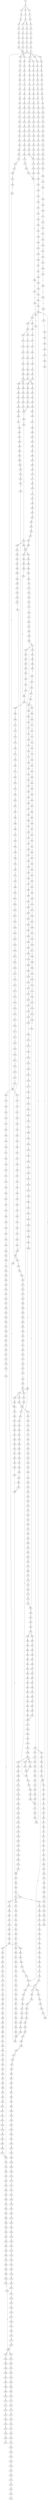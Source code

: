 strict digraph  {
	S0 -> S1 [ label = T ];
	S1 -> S2 [ label = C ];
	S1 -> S3 [ label = G ];
	S1 -> S4 [ label = T ];
	S2 -> S5 [ label = A ];
	S3 -> S6 [ label = A ];
	S4 -> S7 [ label = A ];
	S5 -> S8 [ label = G ];
	S6 -> S9 [ label = G ];
	S7 -> S10 [ label = G ];
	S8 -> S11 [ label = A ];
	S8 -> S12 [ label = C ];
	S9 -> S13 [ label = C ];
	S10 -> S14 [ label = C ];
	S11 -> S15 [ label = G ];
	S12 -> S16 [ label = C ];
	S13 -> S17 [ label = C ];
	S14 -> S18 [ label = C ];
	S15 -> S19 [ label = G ];
	S16 -> S20 [ label = G ];
	S17 -> S21 [ label = G ];
	S18 -> S22 [ label = G ];
	S19 -> S23 [ label = T ];
	S20 -> S24 [ label = C ];
	S21 -> S25 [ label = C ];
	S22 -> S26 [ label = T ];
	S23 -> S27 [ label = C ];
	S24 -> S28 [ label = C ];
	S25 -> S29 [ label = C ];
	S26 -> S30 [ label = C ];
	S27 -> S31 [ label = C ];
	S28 -> S32 [ label = C ];
	S29 -> S33 [ label = C ];
	S30 -> S34 [ label = C ];
	S31 -> S35 [ label = C ];
	S32 -> S36 [ label = C ];
	S33 -> S36 [ label = C ];
	S34 -> S37 [ label = C ];
	S35 -> S38 [ label = T ];
	S35 -> S39 [ label = A ];
	S35 -> S40 [ label = G ];
	S36 -> S41 [ label = T ];
	S37 -> S42 [ label = A ];
	S38 -> S43 [ label = T ];
	S39 -> S44 [ label = G ];
	S40 -> S45 [ label = G ];
	S41 -> S46 [ label = T ];
	S41 -> S47 [ label = C ];
	S42 -> S48 [ label = C ];
	S43 -> S49 [ label = C ];
	S44 -> S50 [ label = A ];
	S45 -> S51 [ label = A ];
	S46 -> S52 [ label = C ];
	S47 -> S53 [ label = C ];
	S48 -> S54 [ label = C ];
	S49 -> S55 [ label = T ];
	S50 -> S56 [ label = G ];
	S51 -> S57 [ label = G ];
	S52 -> S58 [ label = A ];
	S53 -> S59 [ label = A ];
	S54 -> S60 [ label = A ];
	S55 -> S61 [ label = C ];
	S56 -> S62 [ label = C ];
	S57 -> S63 [ label = G ];
	S58 -> S64 [ label = C ];
	S59 -> S65 [ label = C ];
	S60 -> S66 [ label = C ];
	S61 -> S67 [ label = G ];
	S62 -> S68 [ label = C ];
	S63 -> S69 [ label = C ];
	S64 -> S70 [ label = G ];
	S65 -> S71 [ label = C ];
	S66 -> S72 [ label = C ];
	S67 -> S73 [ label = T ];
	S68 -> S74 [ label = A ];
	S69 -> S75 [ label = G ];
	S70 -> S76 [ label = C ];
	S71 -> S77 [ label = C ];
	S72 -> S78 [ label = G ];
	S73 -> S79 [ label = A ];
	S74 -> S80 [ label = C ];
	S75 -> S81 [ label = T ];
	S76 -> S82 [ label = T ];
	S77 -> S83 [ label = G ];
	S78 -> S84 [ label = A ];
	S79 -> S85 [ label = C ];
	S80 -> S86 [ label = G ];
	S81 -> S87 [ label = G ];
	S82 -> S88 [ label = C ];
	S83 -> S89 [ label = C ];
	S84 -> S90 [ label = T ];
	S85 -> S91 [ label = G ];
	S86 -> S92 [ label = G ];
	S87 -> S93 [ label = G ];
	S88 -> S94 [ label = C ];
	S89 -> S95 [ label = C ];
	S90 -> S96 [ label = C ];
	S91 -> S97 [ label = G ];
	S92 -> S98 [ label = T ];
	S93 -> S99 [ label = T ];
	S94 -> S100 [ label = G ];
	S95 -> S101 [ label = G ];
	S96 -> S102 [ label = G ];
	S97 -> S103 [ label = C ];
	S98 -> S104 [ label = T ];
	S99 -> S105 [ label = A ];
	S100 -> S106 [ label = G ];
	S101 -> S107 [ label = G ];
	S102 -> S108 [ label = G ];
	S103 -> S109 [ label = T ];
	S104 -> S110 [ label = A ];
	S105 -> S111 [ label = T ];
	S106 -> S112 [ label = T ];
	S107 -> S113 [ label = T ];
	S108 -> S114 [ label = T ];
	S109 -> S115 [ label = A ];
	S110 -> S116 [ label = C ];
	S111 -> S117 [ label = G ];
	S112 -> S118 [ label = T ];
	S113 -> S119 [ label = C ];
	S114 -> S120 [ label = T ];
	S115 -> S121 [ label = C ];
	S116 -> S122 [ label = T ];
	S117 -> S123 [ label = A ];
	S118 -> S124 [ label = G ];
	S119 -> S125 [ label = C ];
	S120 -> S126 [ label = C ];
	S121 -> S127 [ label = T ];
	S122 -> S128 [ label = G ];
	S123 -> S129 [ label = G ];
	S124 -> S130 [ label = C ];
	S125 -> S131 [ label = C ];
	S126 -> S132 [ label = C ];
	S127 -> S133 [ label = G ];
	S128 -> S134 [ label = C ];
	S129 -> S135 [ label = C ];
	S130 -> S136 [ label = A ];
	S131 -> S137 [ label = A ];
	S132 -> S138 [ label = A ];
	S133 -> S139 [ label = G ];
	S134 -> S140 [ label = A ];
	S135 -> S141 [ label = G ];
	S136 -> S142 [ label = C ];
	S137 -> S143 [ label = G ];
	S138 -> S144 [ label = G ];
	S139 -> S145 [ label = T ];
	S140 -> S146 [ label = G ];
	S141 -> S147 [ label = G ];
	S142 -> S148 [ label = T ];
	S143 -> S149 [ label = T ];
	S144 -> S150 [ label = T ];
	S145 -> S151 [ label = G ];
	S146 -> S152 [ label = A ];
	S147 -> S153 [ label = T ];
	S148 -> S154 [ label = G ];
	S149 -> S155 [ label = G ];
	S150 -> S156 [ label = G ];
	S151 -> S157 [ label = C ];
	S152 -> S158 [ label = C ];
	S153 -> S159 [ label = C ];
	S154 -> S160 [ label = G ];
	S155 -> S161 [ label = G ];
	S156 -> S162 [ label = G ];
	S157 -> S163 [ label = T ];
	S158 -> S164 [ label = G ];
	S159 -> S165 [ label = G ];
	S160 -> S166 [ label = T ];
	S161 -> S167 [ label = T ];
	S162 -> S168 [ label = T ];
	S163 -> S169 [ label = A ];
	S164 -> S170 [ label = G ];
	S165 -> S171 [ label = C ];
	S166 -> S172 [ label = C ];
	S167 -> S173 [ label = C ];
	S168 -> S173 [ label = C ];
	S169 -> S174 [ label = C ];
	S170 -> S175 [ label = A ];
	S171 -> S176 [ label = A ];
	S172 -> S177 [ label = G ];
	S173 -> S178 [ label = G ];
	S174 -> S179 [ label = T ];
	S175 -> S180 [ label = C ];
	S176 -> S181 [ label = C ];
	S177 -> S182 [ label = T ];
	S178 -> S183 [ label = T ];
	S179 -> S184 [ label = G ];
	S180 -> S185 [ label = A ];
	S181 -> S186 [ label = G ];
	S182 -> S187 [ label = C ];
	S183 -> S188 [ label = C ];
	S184 -> S189 [ label = T ];
	S185 -> S190 [ label = C ];
	S186 -> S191 [ label = C ];
	S187 -> S192 [ label = C ];
	S188 -> S192 [ label = C ];
	S189 -> S193 [ label = A ];
	S190 -> S194 [ label = A ];
	S191 -> S195 [ label = G ];
	S192 -> S196 [ label = G ];
	S193 -> S197 [ label = A ];
	S194 -> S198 [ label = C ];
	S195 -> S199 [ label = C ];
	S196 -> S200 [ label = T ];
	S197 -> S201 [ label = C ];
	S198 -> S202 [ label = C ];
	S199 -> S203 [ label = G ];
	S200 -> S204 [ label = C ];
	S201 -> S205 [ label = A ];
	S202 -> S206 [ label = T ];
	S203 -> S207 [ label = C ];
	S203 -> S208 [ label = G ];
	S204 -> S209 [ label = A ];
	S205 -> S210 [ label = C ];
	S206 -> S211 [ label = C ];
	S207 -> S212 [ label = G ];
	S208 -> S213 [ label = C ];
	S209 -> S214 [ label = C ];
	S210 -> S215 [ label = A ];
	S211 -> S216 [ label = T ];
	S212 -> S217 [ label = T ];
	S213 -> S218 [ label = T ];
	S214 -> S219 [ label = C ];
	S215 -> S220 [ label = C ];
	S216 -> S221 [ label = A ];
	S217 -> S222 [ label = C ];
	S218 -> S223 [ label = G ];
	S219 -> S224 [ label = C ];
	S219 -> S225 [ label = G ];
	S220 -> S226 [ label = G ];
	S221 -> S227 [ label = G ];
	S222 -> S228 [ label = G ];
	S223 -> S229 [ label = G ];
	S224 -> S230 [ label = T ];
	S225 -> S231 [ label = A ];
	S226 -> S232 [ label = C ];
	S227 -> S233 [ label = A ];
	S228 -> S234 [ label = A ];
	S229 -> S235 [ label = A ];
	S230 -> S236 [ label = G ];
	S231 -> S237 [ label = A ];
	S231 -> S238 [ label = G ];
	S232 -> S239 [ label = T ];
	S233 -> S240 [ label = A ];
	S234 -> S241 [ label = C ];
	S235 -> S242 [ label = A ];
	S236 -> S243 [ label = T ];
	S237 -> S244 [ label = T ];
	S238 -> S245 [ label = T ];
	S239 -> S246 [ label = C ];
	S240 -> S247 [ label = C ];
	S241 -> S248 [ label = G ];
	S242 -> S249 [ label = T ];
	S243 -> S250 [ label = C ];
	S244 -> S251 [ label = C ];
	S245 -> S252 [ label = C ];
	S246 -> S253 [ label = C ];
	S247 -> S254 [ label = G ];
	S248 -> S255 [ label = C ];
	S249 -> S256 [ label = G ];
	S250 -> S257 [ label = C ];
	S251 -> S258 [ label = C ];
	S252 -> S259 [ label = C ];
	S253 -> S260 [ label = T ];
	S254 -> S261 [ label = A ];
	S255 -> S262 [ label = G ];
	S256 -> S263 [ label = G ];
	S257 -> S264 [ label = T ];
	S258 -> S265 [ label = T ];
	S259 -> S266 [ label = A ];
	S259 -> S267 [ label = T ];
	S260 -> S268 [ label = A ];
	S261 -> S269 [ label = G ];
	S262 -> S270 [ label = C ];
	S263 -> S271 [ label = G ];
	S264 -> S272 [ label = A ];
	S264 -> S273 [ label = T ];
	S265 -> S274 [ label = C ];
	S266 -> S275 [ label = G ];
	S267 -> S276 [ label = C ];
	S268 -> S277 [ label = G ];
	S269 -> S278 [ label = G ];
	S270 -> S279 [ label = C ];
	S271 -> S280 [ label = G ];
	S272 -> S281 [ label = C ];
	S273 -> S282 [ label = G ];
	S274 -> S283 [ label = G ];
	S275 -> S284 [ label = T ];
	S275 -> S285 [ label = C ];
	S276 -> S286 [ label = G ];
	S277 -> S287 [ label = A ];
	S278 -> S288 [ label = T ];
	S279 -> S289 [ label = T ];
	S280 -> S290 [ label = T ];
	S281 -> S291 [ label = T ];
	S282 -> S292 [ label = A ];
	S282 -> S293 [ label = T ];
	S283 -> S294 [ label = A ];
	S284 -> S295 [ label = A ];
	S285 -> S296 [ label = T ];
	S286 -> S297 [ label = A ];
	S287 -> S298 [ label = A ];
	S288 -> S299 [ label = G ];
	S289 -> S300 [ label = C ];
	S290 -> S301 [ label = C ];
	S291 -> S302 [ label = A ];
	S292 -> S303 [ label = A ];
	S293 -> S304 [ label = A ];
	S294 -> S305 [ label = A ];
	S295 -> S306 [ label = G ];
	S296 -> S307 [ label = T ];
	S297 -> S308 [ label = A ];
	S298 -> S309 [ label = C ];
	S299 -> S310 [ label = T ];
	S300 -> S311 [ label = G ];
	S301 -> S312 [ label = C ];
	S302 -> S313 [ label = C ];
	S303 -> S314 [ label = C ];
	S304 -> S315 [ label = G ];
	S305 -> S316 [ label = C ];
	S306 -> S317 [ label = G ];
	S306 -> S318 [ label = C ];
	S307 -> S319 [ label = C ];
	S308 -> S316 [ label = C ];
	S309 -> S320 [ label = T ];
	S310 -> S321 [ label = C ];
	S311 -> S322 [ label = G ];
	S312 -> S323 [ label = G ];
	S313 -> S324 [ label = C ];
	S314 -> S325 [ label = T ];
	S315 -> S326 [ label = G ];
	S316 -> S327 [ label = T ];
	S317 -> S328 [ label = G ];
	S318 -> S329 [ label = T ];
	S319 -> S330 [ label = A ];
	S320 -> S331 [ label = T ];
	S321 -> S332 [ label = C ];
	S322 -> S333 [ label = G ];
	S323 -> S334 [ label = C ];
	S324 -> S335 [ label = A ];
	S325 -> S336 [ label = T ];
	S326 -> S337 [ label = A ];
	S327 -> S338 [ label = T ];
	S328 -> S339 [ label = T ];
	S329 -> S340 [ label = C ];
	S330 -> S341 [ label = C ];
	S331 -> S342 [ label = C ];
	S332 -> S343 [ label = C ];
	S333 -> S344 [ label = C ];
	S334 -> S345 [ label = C ];
	S335 -> S346 [ label = G ];
	S336 -> S347 [ label = C ];
	S337 -> S348 [ label = G ];
	S338 -> S349 [ label = C ];
	S339 -> S350 [ label = C ];
	S340 -> S351 [ label = C ];
	S341 -> S352 [ label = G ];
	S342 -> S353 [ label = A ];
	S343 -> S354 [ label = T ];
	S344 -> S355 [ label = T ];
	S345 -> S356 [ label = G ];
	S346 -> S357 [ label = G ];
	S347 -> S358 [ label = A ];
	S348 -> S359 [ label = A ];
	S349 -> S360 [ label = A ];
	S350 -> S361 [ label = A ];
	S351 -> S362 [ label = A ];
	S352 -> S363 [ label = C ];
	S353 -> S364 [ label = A ];
	S354 -> S365 [ label = G ];
	S355 -> S366 [ label = C ];
	S356 -> S367 [ label = G ];
	S357 -> S368 [ label = A ];
	S358 -> S364 [ label = A ];
	S359 -> S369 [ label = G ];
	S360 -> S364 [ label = A ];
	S361 -> S370 [ label = C ];
	S362 -> S371 [ label = C ];
	S363 -> S372 [ label = C ];
	S364 -> S373 [ label = C ];
	S365 -> S374 [ label = T ];
	S366 -> S375 [ label = A ];
	S367 -> S376 [ label = A ];
	S368 -> S377 [ label = G ];
	S369 -> S378 [ label = G ];
	S370 -> S379 [ label = T ];
	S371 -> S380 [ label = C ];
	S372 -> S381 [ label = C ];
	S373 -> S382 [ label = C ];
	S373 -> S383 [ label = T ];
	S374 -> S384 [ label = C ];
	S375 -> S385 [ label = C ];
	S376 -> S386 [ label = A ];
	S377 -> S387 [ label = A ];
	S378 -> S388 [ label = T ];
	S379 -> S389 [ label = C ];
	S380 -> S390 [ label = G ];
	S381 -> S391 [ label = T ];
	S382 -> S392 [ label = G ];
	S383 -> S393 [ label = G ];
	S384 -> S394 [ label = C ];
	S385 -> S395 [ label = G ];
	S386 -> S396 [ label = C ];
	S387 -> S397 [ label = G ];
	S388 -> S398 [ label = C ];
	S389 -> S399 [ label = G ];
	S390 -> S400 [ label = G ];
	S391 -> S401 [ label = T ];
	S392 -> S402 [ label = G ];
	S393 -> S403 [ label = G ];
	S393 -> S404 [ label = C ];
	S394 -> S264 [ label = T ];
	S395 -> S405 [ label = T ];
	S396 -> S406 [ label = T ];
	S397 -> S407 [ label = T ];
	S398 -> S408 [ label = C ];
	S399 -> S409 [ label = C ];
	S400 -> S410 [ label = A ];
	S401 -> S411 [ label = C ];
	S402 -> S412 [ label = C ];
	S403 -> S413 [ label = C ];
	S404 -> S414 [ label = C ];
	S405 -> S415 [ label = C ];
	S406 -> S416 [ label = G ];
	S407 -> S417 [ label = C ];
	S408 -> S35 [ label = C ];
	S409 -> S418 [ label = T ];
	S410 -> S419 [ label = C ];
	S411 -> S420 [ label = A ];
	S412 -> S421 [ label = C ];
	S413 -> S422 [ label = C ];
	S414 -> S423 [ label = C ];
	S415 -> S424 [ label = C ];
	S416 -> S425 [ label = C ];
	S417 -> S426 [ label = A ];
	S418 -> S427 [ label = T ];
	S419 -> S428 [ label = G ];
	S420 -> S429 [ label = T ];
	S421 -> S430 [ label = C ];
	S422 -> S431 [ label = C ];
	S423 -> S432 [ label = T ];
	S424 -> S433 [ label = A ];
	S425 -> S434 [ label = A ];
	S426 -> S435 [ label = G ];
	S427 -> S436 [ label = C ];
	S428 -> S437 [ label = T ];
	S429 -> S438 [ label = C ];
	S430 -> S439 [ label = A ];
	S431 -> S440 [ label = A ];
	S432 -> S441 [ label = A ];
	S433 -> S442 [ label = G ];
	S434 -> S443 [ label = A ];
	S435 -> S444 [ label = G ];
	S436 -> S445 [ label = A ];
	S437 -> S446 [ label = C ];
	S438 -> S447 [ label = C ];
	S439 -> S448 [ label = G ];
	S440 -> S449 [ label = G ];
	S441 -> S450 [ label = G ];
	S442 -> S451 [ label = C ];
	S443 -> S452 [ label = C ];
	S444 -> S453 [ label = A ];
	S445 -> S454 [ label = T ];
	S446 -> S455 [ label = G ];
	S447 -> S456 [ label = A ];
	S448 -> S457 [ label = T ];
	S449 -> S458 [ label = G ];
	S450 -> S459 [ label = G ];
	S451 -> S460 [ label = T ];
	S451 -> S461 [ label = G ];
	S452 -> S462 [ label = C ];
	S453 -> S463 [ label = C ];
	S454 -> S464 [ label = C ];
	S455 -> S465 [ label = T ];
	S456 -> S466 [ label = G ];
	S457 -> S467 [ label = T ];
	S458 -> S468 [ label = T ];
	S459 -> S469 [ label = T ];
	S460 -> S307 [ label = T ];
	S461 -> S470 [ label = A ];
	S462 -> S471 [ label = A ];
	S463 -> S472 [ label = C ];
	S464 -> S473 [ label = C ];
	S465 -> S474 [ label = G ];
	S466 -> S475 [ label = A ];
	S467 -> S476 [ label = G ];
	S468 -> S477 [ label = G ];
	S469 -> S478 [ label = G ];
	S470 -> S479 [ label = G ];
	S471 -> S480 [ label = G ];
	S472 -> S481 [ label = A ];
	S473 -> S456 [ label = A ];
	S474 -> S482 [ label = A ];
	S475 -> S483 [ label = A ];
	S476 -> S484 [ label = T ];
	S477 -> S485 [ label = C ];
	S477 -> S486 [ label = G ];
	S478 -> S487 [ label = T ];
	S479 -> S488 [ label = T ];
	S480 -> S489 [ label = A ];
	S481 -> S490 [ label = G ];
	S482 -> S491 [ label = C ];
	S483 -> S492 [ label = C ];
	S484 -> S493 [ label = G ];
	S485 -> S494 [ label = G ];
	S486 -> S495 [ label = G ];
	S487 -> S496 [ label = G ];
	S488 -> S497 [ label = C ];
	S489 -> S498 [ label = A ];
	S490 -> S499 [ label = T ];
	S491 -> S500 [ label = C ];
	S492 -> S501 [ label = C ];
	S493 -> S502 [ label = C ];
	S494 -> S503 [ label = C ];
	S495 -> S504 [ label = C ];
	S496 -> S505 [ label = C ];
	S497 -> S506 [ label = C ];
	S497 -> S507 [ label = T ];
	S498 -> S508 [ label = C ];
	S499 -> S509 [ label = C ];
	S500 -> S510 [ label = G ];
	S501 -> S511 [ label = A ];
	S501 -> S512 [ label = G ];
	S502 -> S513 [ label = G ];
	S503 -> S514 [ label = G ];
	S504 -> S515 [ label = T ];
	S505 -> S516 [ label = G ];
	S506 -> S517 [ label = C ];
	S507 -> S518 [ label = C ];
	S508 -> S519 [ label = A ];
	S509 -> S520 [ label = T ];
	S510 -> S521 [ label = G ];
	S511 -> S522 [ label = G ];
	S511 -> S523 [ label = C ];
	S512 -> S524 [ label = G ];
	S513 -> S525 [ label = T ];
	S514 -> S526 [ label = T ];
	S515 -> S527 [ label = T ];
	S516 -> S528 [ label = T ];
	S517 -> S529 [ label = T ];
	S517 -> S530 [ label = G ];
	S518 -> S531 [ label = G ];
	S519 -> S532 [ label = G ];
	S520 -> S533 [ label = C ];
	S521 -> S534 [ label = T ];
	S522 -> S535 [ label = A ];
	S523 -> S536 [ label = C ];
	S524 -> S537 [ label = A ];
	S525 -> S538 [ label = C ];
	S526 -> S539 [ label = C ];
	S527 -> S540 [ label = C ];
	S528 -> S541 [ label = C ];
	S529 -> S542 [ label = C ];
	S530 -> S543 [ label = C ];
	S531 -> S544 [ label = T ];
	S532 -> S545 [ label = C ];
	S533 -> S546 [ label = T ];
	S534 -> S547 [ label = C ];
	S535 -> S548 [ label = C ];
	S536 -> S549 [ label = A ];
	S537 -> S550 [ label = C ];
	S538 -> S551 [ label = G ];
	S539 -> S552 [ label = G ];
	S540 -> S553 [ label = G ];
	S541 -> S551 [ label = G ];
	S542 -> S554 [ label = C ];
	S543 -> S555 [ label = C ];
	S544 -> S556 [ label = C ];
	S545 -> S557 [ label = C ];
	S546 -> S558 [ label = G ];
	S547 -> S559 [ label = G ];
	S548 -> S560 [ label = T ];
	S549 -> S561 [ label = C ];
	S550 -> S562 [ label = G ];
	S551 -> S563 [ label = A ];
	S552 -> S564 [ label = T ];
	S553 -> S565 [ label = A ];
	S554 -> S566 [ label = G ];
	S555 -> S567 [ label = T ];
	S556 -> S568 [ label = T ];
	S557 -> S569 [ label = G ];
	S558 -> S570 [ label = T ];
	S559 -> S571 [ label = C ];
	S560 -> S572 [ label = C ];
	S561 -> S573 [ label = C ];
	S562 -> S574 [ label = C ];
	S563 -> S575 [ label = A ];
	S564 -> S576 [ label = G ];
	S565 -> S577 [ label = A ];
	S566 -> S578 [ label = G ];
	S567 -> S579 [ label = G ];
	S568 -> S580 [ label = G ];
	S569 -> S581 [ label = T ];
	S570 -> S582 [ label = A ];
	S571 -> S583 [ label = G ];
	S572 -> S584 [ label = C ];
	S573 -> S585 [ label = C ];
	S574 -> S586 [ label = C ];
	S575 -> S587 [ label = C ];
	S576 -> S588 [ label = C ];
	S577 -> S589 [ label = C ];
	S578 -> S590 [ label = T ];
	S579 -> S591 [ label = T ];
	S580 -> S592 [ label = T ];
	S581 -> S593 [ label = C ];
	S583 -> S594 [ label = T ];
	S584 -> S595 [ label = C ];
	S585 -> S596 [ label = C ];
	S586 -> S597 [ label = C ];
	S587 -> S598 [ label = C ];
	S587 -> S599 [ label = A ];
	S588 -> S600 [ label = A ];
	S589 -> S601 [ label = A ];
	S590 -> S602 [ label = C ];
	S591 -> S603 [ label = C ];
	S592 -> S604 [ label = T ];
	S593 -> S605 [ label = C ];
	S594 -> S606 [ label = A ];
	S595 -> S607 [ label = A ];
	S596 -> S608 [ label = T ];
	S597 -> S609 [ label = A ];
	S598 -> S610 [ label = T ];
	S599 -> S611 [ label = C ];
	S600 -> S612 [ label = T ];
	S601 -> S613 [ label = C ];
	S602 -> S614 [ label = T ];
	S603 -> S615 [ label = G ];
	S604 -> S616 [ label = C ];
	S605 -> S617 [ label = T ];
	S606 -> S618 [ label = G ];
	S607 -> S619 [ label = T ];
	S608 -> S620 [ label = T ];
	S609 -> S621 [ label = T ];
	S610 -> S622 [ label = T ];
	S610 -> S623 [ label = G ];
	S611 -> S624 [ label = C ];
	S612 -> S625 [ label = C ];
	S613 -> S626 [ label = G ];
	S614 -> S627 [ label = G ];
	S615 -> S628 [ label = C ];
	S616 -> S629 [ label = C ];
	S617 -> S630 [ label = C ];
	S618 -> S631 [ label = C ];
	S619 -> S632 [ label = C ];
	S620 -> S633 [ label = C ];
	S621 -> S634 [ label = C ];
	S622 -> S635 [ label = C ];
	S623 -> S636 [ label = T ];
	S624 -> S637 [ label = C ];
	S625 -> S638 [ label = C ];
	S626 -> S639 [ label = C ];
	S627 -> S640 [ label = G ];
	S628 -> S641 [ label = G ];
	S629 -> S642 [ label = G ];
	S630 -> S643 [ label = T ];
	S631 -> S644 [ label = C ];
	S632 -> S645 [ label = T ];
	S633 -> S646 [ label = C ];
	S633 -> S647 [ label = G ];
	S634 -> S648 [ label = G ];
	S635 -> S649 [ label = G ];
	S636 -> S650 [ label = C ];
	S637 -> S651 [ label = G ];
	S638 -> S652 [ label = G ];
	S639 -> S653 [ label = G ];
	S640 -> S654 [ label = A ];
	S641 -> S655 [ label = C ];
	S642 -> S656 [ label = T ];
	S643 -> S657 [ label = G ];
	S644 -> S658 [ label = G ];
	S645 -> S659 [ label = G ];
	S646 -> S660 [ label = T ];
	S647 -> S661 [ label = A ];
	S648 -> S662 [ label = T ];
	S649 -> S663 [ label = T ];
	S650 -> S664 [ label = G ];
	S651 -> S665 [ label = T ];
	S652 -> S666 [ label = C ];
	S653 -> S667 [ label = C ];
	S654 -> S668 [ label = G ];
	S655 -> S669 [ label = G ];
	S655 -> S670 [ label = A ];
	S656 -> S671 [ label = G ];
	S657 -> S672 [ label = T ];
	S658 -> S673 [ label = C ];
	S659 -> S674 [ label = C ];
	S660 -> S675 [ label = G ];
	S661 -> S676 [ label = T ];
	S662 -> S677 [ label = C ];
	S663 -> S678 [ label = A ];
	S664 -> S679 [ label = C ];
	S665 -> S680 [ label = A ];
	S666 -> S681 [ label = A ];
	S667 -> S682 [ label = A ];
	S668 -> S683 [ label = G ];
	S669 -> S684 [ label = A ];
	S670 -> S685 [ label = A ];
	S671 -> S686 [ label = G ];
	S672 -> S687 [ label = C ];
	S673 -> S688 [ label = T ];
	S674 -> S689 [ label = C ];
	S675 -> S690 [ label = T ];
	S676 -> S691 [ label = C ];
	S677 -> S692 [ label = C ];
	S678 -> S693 [ label = C ];
	S679 -> S641 [ label = G ];
	S680 -> S694 [ label = C ];
	S681 -> S695 [ label = C ];
	S682 -> S696 [ label = C ];
	S683 -> S697 [ label = G ];
	S684 -> S698 [ label = G ];
	S685 -> S699 [ label = C ];
	S686 -> S700 [ label = C ];
	S687 -> S701 [ label = G ];
	S688 -> S702 [ label = G ];
	S689 -> S703 [ label = A ];
	S690 -> S704 [ label = C ];
	S691 -> S705 [ label = G ];
	S692 -> S706 [ label = T ];
	S693 -> S707 [ label = T ];
	S694 -> S708 [ label = G ];
	S695 -> S709 [ label = G ];
	S696 -> S710 [ label = G ];
	S697 -> S711 [ label = T ];
	S698 -> S712 [ label = C ];
	S699 -> S713 [ label = C ];
	S700 -> S714 [ label = C ];
	S701 -> S715 [ label = T ];
	S702 -> S716 [ label = G ];
	S703 -> S717 [ label = G ];
	S704 -> S718 [ label = C ];
	S705 -> S719 [ label = T ];
	S706 -> S720 [ label = C ];
	S707 -> S721 [ label = T ];
	S708 -> S722 [ label = T ];
	S709 -> S723 [ label = T ];
	S710 -> S724 [ label = T ];
	S711 -> S725 [ label = G ];
	S712 -> S726 [ label = A ];
	S713 -> S727 [ label = C ];
	S714 -> S728 [ label = C ];
	S715 -> S729 [ label = G ];
	S716 -> S730 [ label = A ];
	S717 -> S731 [ label = T ];
	S718 -> S732 [ label = T ];
	S719 -> S733 [ label = T ];
	S720 -> S734 [ label = T ];
	S721 -> S735 [ label = C ];
	S722 -> S736 [ label = C ];
	S723 -> S737 [ label = C ];
	S724 -> S738 [ label = C ];
	S725 -> S739 [ label = T ];
	S726 -> S740 [ label = G ];
	S727 -> S741 [ label = G ];
	S728 -> S742 [ label = G ];
	S729 -> S743 [ label = G ];
	S730 -> S744 [ label = A ];
	S731 -> S745 [ label = C ];
	S732 -> S273 [ label = T ];
	S733 -> S746 [ label = T ];
	S734 -> S747 [ label = T ];
	S735 -> S748 [ label = A ];
	S736 -> S749 [ label = C ];
	S737 -> S750 [ label = G ];
	S738 -> S751 [ label = C ];
	S739 -> S752 [ label = T ];
	S740 -> S753 [ label = T ];
	S741 -> S754 [ label = T ];
	S742 -> S755 [ label = T ];
	S743 -> S756 [ label = T ];
	S744 -> S757 [ label = G ];
	S745 -> S758 [ label = G ];
	S746 -> S759 [ label = G ];
	S747 -> S760 [ label = C ];
	S748 -> S761 [ label = A ];
	S749 -> S762 [ label = A ];
	S750 -> S763 [ label = A ];
	S751 -> S764 [ label = A ];
	S752 -> S765 [ label = C ];
	S753 -> S766 [ label = G ];
	S754 -> S767 [ label = A ];
	S755 -> S768 [ label = C ];
	S756 -> S769 [ label = A ];
	S757 -> S770 [ label = A ];
	S758 -> S771 [ label = T ];
	S759 -> S772 [ label = T ];
	S760 -> S773 [ label = T ];
	S761 -> S774 [ label = G ];
	S762 -> S775 [ label = G ];
	S763 -> S776 [ label = G ];
	S764 -> S442 [ label = G ];
	S765 -> S777 [ label = C ];
	S766 -> S778 [ label = C ];
	S767 -> S779 [ label = C ];
	S768 -> S780 [ label = C ];
	S769 -> S781 [ label = C ];
	S770 -> S782 [ label = A ];
	S771 -> S783 [ label = A ];
	S772 -> S784 [ label = A ];
	S773 -> S785 [ label = C ];
	S774 -> S786 [ label = C ];
	S775 -> S451 [ label = C ];
	S776 -> S787 [ label = C ];
	S777 -> S788 [ label = A ];
	S778 -> S789 [ label = A ];
	S779 -> S790 [ label = A ];
	S780 -> S791 [ label = A ];
	S781 -> S792 [ label = C ];
	S782 -> S793 [ label = C ];
	S783 -> S794 [ label = A ];
	S784 -> S795 [ label = G ];
	S785 -> S796 [ label = G ];
	S786 -> S797 [ label = G ];
	S787 -> S798 [ label = G ];
	S788 -> S799 [ label = G ];
	S789 -> S800 [ label = A ];
	S790 -> S801 [ label = G ];
	S791 -> S802 [ label = G ];
	S792 -> S803 [ label = G ];
	S793 -> S804 [ label = G ];
	S794 -> S805 [ label = G ];
	S795 -> S806 [ label = G ];
	S796 -> S807 [ label = G ];
	S797 -> S808 [ label = A ];
	S798 -> S809 [ label = A ];
	S799 -> S810 [ label = C ];
	S800 -> S811 [ label = C ];
	S801 -> S812 [ label = C ];
	S802 -> S813 [ label = T ];
	S803 -> S814 [ label = G ];
	S804 -> S815 [ label = G ];
	S805 -> S816 [ label = A ];
	S806 -> S817 [ label = A ];
	S807 -> S818 [ label = A ];
	S808 -> S819 [ label = G ];
	S809 -> S820 [ label = G ];
	S810 -> S821 [ label = A ];
	S811 -> S822 [ label = A ];
	S812 -> S823 [ label = A ];
	S813 -> S824 [ label = A ];
	S814 -> S825 [ label = T ];
	S815 -> S826 [ label = C ];
	S816 -> S827 [ label = C ];
	S817 -> S828 [ label = A ];
	S818 -> S829 [ label = G ];
	S819 -> S830 [ label = T ];
	S820 -> S831 [ label = T ];
	S821 -> S832 [ label = G ];
	S822 -> S833 [ label = G ];
	S823 -> S834 [ label = G ];
	S824 -> S306 [ label = G ];
	S825 -> S835 [ label = G ];
	S826 -> S836 [ label = A ];
	S827 -> S837 [ label = G ];
	S828 -> S838 [ label = A ];
	S829 -> S839 [ label = A ];
	S830 -> S840 [ label = C ];
	S831 -> S841 [ label = C ];
	S832 -> S842 [ label = A ];
	S833 -> S843 [ label = C ];
	S834 -> S844 [ label = G ];
	S835 -> S845 [ label = G ];
	S836 -> S846 [ label = C ];
	S837 -> S847 [ label = G ];
	S838 -> S848 [ label = G ];
	S839 -> S849 [ label = G ];
	S840 -> S506 [ label = C ];
	S841 -> S850 [ label = G ];
	S842 -> S851 [ label = T ];
	S843 -> S852 [ label = T ];
	S844 -> S853 [ label = T ];
	S845 -> S854 [ label = T ];
	S846 -> S855 [ label = C ];
	S846 -> S856 [ label = T ];
	S847 -> S857 [ label = C ];
	S848 -> S858 [ label = G ];
	S849 -> S859 [ label = G ];
	S850 -> S860 [ label = A ];
	S851 -> S861 [ label = A ];
	S852 -> S862 [ label = A ];
	S853 -> S863 [ label = G ];
	S854 -> S864 [ label = T ];
	S855 -> S865 [ label = G ];
	S856 -> S866 [ label = G ];
	S857 -> S867 [ label = T ];
	S858 -> S868 [ label = T ];
	S859 -> S869 [ label = T ];
	S860 -> S870 [ label = A ];
	S861 -> S871 [ label = A ];
	S862 -> S872 [ label = C ];
	S863 -> S873 [ label = C ];
	S864 -> S874 [ label = A ];
	S865 -> S875 [ label = G ];
	S866 -> S876 [ label = G ];
	S867 -> S877 [ label = C ];
	S868 -> S878 [ label = C ];
	S869 -> S398 [ label = C ];
	S870 -> S879 [ label = C ];
	S871 -> S880 [ label = A ];
	S872 -> S881 [ label = G ];
	S873 -> S882 [ label = A ];
	S874 -> S883 [ label = G ];
	S875 -> S884 [ label = G ];
	S876 -> S885 [ label = G ];
	S877 -> S886 [ label = T ];
	S878 -> S887 [ label = C ];
	S879 -> S888 [ label = C ];
	S880 -> S889 [ label = A ];
	S881 -> S890 [ label = A ];
	S882 -> S891 [ label = C ];
	S883 -> S892 [ label = A ];
	S884 -> S893 [ label = A ];
	S885 -> S894 [ label = A ];
	S886 -> S895 [ label = C ];
	S887 -> S896 [ label = C ];
	S888 -> S610 [ label = T ];
	S889 -> S897 [ label = A ];
	S890 -> S898 [ label = G ];
	S891 -> S899 [ label = G ];
	S892 -> S900 [ label = A ];
	S893 -> S901 [ label = A ];
	S894 -> S902 [ label = A ];
	S895 -> S903 [ label = G ];
	S896 -> S904 [ label = G ];
	S897 -> S905 [ label = C ];
	S898 -> S906 [ label = A ];
	S899 -> S907 [ label = C ];
	S900 -> S908 [ label = G ];
	S901 -> S909 [ label = T ];
	S902 -> S910 [ label = C ];
	S903 -> S911 [ label = A ];
	S904 -> S912 [ label = A ];
	S905 -> S913 [ label = T ];
	S906 -> S914 [ label = A ];
	S907 -> S915 [ label = G ];
	S908 -> S916 [ label = G ];
	S909 -> S917 [ label = T ];
	S910 -> S918 [ label = T ];
	S911 -> S919 [ label = A ];
	S912 -> S920 [ label = A ];
	S913 -> S921 [ label = T ];
	S914 -> S922 [ label = C ];
	S915 -> S923 [ label = G ];
	S916 -> S924 [ label = G ];
	S917 -> S925 [ label = G ];
	S918 -> S926 [ label = G ];
	S919 -> S927 [ label = G ];
	S920 -> S928 [ label = G ];
	S921 -> S929 [ label = T ];
	S922 -> S930 [ label = T ];
	S923 -> S931 [ label = T ];
	S924 -> S932 [ label = G ];
	S925 -> S933 [ label = A ];
	S926 -> S934 [ label = G ];
	S927 -> S935 [ label = T ];
	S928 -> S936 [ label = T ];
	S929 -> S937 [ label = G ];
	S930 -> S938 [ label = G ];
	S931 -> S939 [ label = G ];
	S932 -> S940 [ label = G ];
	S933 -> S941 [ label = A ];
	S934 -> S942 [ label = A ];
	S935 -> S943 [ label = C ];
	S936 -> S944 [ label = C ];
	S937 -> S945 [ label = C ];
	S938 -> S946 [ label = G ];
	S939 -> S947 [ label = C ];
	S940 -> S948 [ label = T ];
	S941 -> S949 [ label = C ];
	S942 -> S950 [ label = C ];
	S943 -> S951 [ label = G ];
	S944 -> S952 [ label = G ];
	S945 -> S953 [ label = C ];
	S946 -> S954 [ label = C ];
	S947 -> S955 [ label = C ];
	S948 -> S956 [ label = C ];
	S949 -> S957 [ label = C ];
	S950 -> S958 [ label = C ];
	S951 -> S959 [ label = C ];
	S952 -> S960 [ label = A ];
	S953 -> S961 [ label = G ];
	S954 -> S962 [ label = G ];
	S955 -> S963 [ label = G ];
	S956 -> S964 [ label = C ];
	S957 -> S965 [ label = C ];
	S958 -> S966 [ label = C ];
	S959 -> S967 [ label = G ];
	S960 -> S968 [ label = G ];
	S961 -> S969 [ label = T ];
	S962 -> S970 [ label = C ];
	S963 -> S971 [ label = C ];
	S964 -> S972 [ label = G ];
	S965 -> S973 [ label = G ];
	S966 -> S974 [ label = G ];
	S967 -> S975 [ label = G ];
	S968 -> S976 [ label = G ];
	S969 -> S977 [ label = A ];
	S970 -> S978 [ label = A ];
	S971 -> S979 [ label = A ];
	S972 -> S980 [ label = T ];
	S973 -> S981 [ label = T ];
	S974 -> S982 [ label = T ];
	S975 -> S983 [ label = C ];
	S976 -> S984 [ label = T ];
	S977 -> S985 [ label = G ];
	S978 -> S986 [ label = G ];
	S979 -> S987 [ label = A ];
	S980 -> S988 [ label = C ];
	S981 -> S989 [ label = C ];
	S982 -> S990 [ label = C ];
	S983 -> S991 [ label = T ];
	S984 -> S992 [ label = A ];
	S985 -> S993 [ label = C ];
	S986 -> S994 [ label = C ];
	S987 -> S995 [ label = C ];
	S988 -> S996 [ label = G ];
	S989 -> S997 [ label = T ];
	S990 -> S998 [ label = T ];
	S991 -> S999 [ label = A ];
	S992 -> S1000 [ label = T ];
	S993 -> S1001 [ label = C ];
	S994 -> S1002 [ label = G ];
	S995 -> S1003 [ label = C ];
	S996 -> S1004 [ label = G ];
	S997 -> S1005 [ label = C ];
	S998 -> S1005 [ label = C ];
	S999 -> S1006 [ label = T ];
	S1000 -> S1007 [ label = A ];
	S1001 -> S1008 [ label = G ];
	S1002 -> S1009 [ label = G ];
	S1003 -> S1010 [ label = A ];
	S1004 -> S1011 [ label = A ];
	S1005 -> S1012 [ label = G ];
	S1006 -> S1013 [ label = A ];
	S1007 -> S1014 [ label = A ];
	S1008 -> S1015 [ label = G ];
	S1009 -> S1016 [ label = G ];
	S1010 -> S1017 [ label = G ];
	S1011 -> S1018 [ label = A ];
	S1012 -> S1019 [ label = G ];
	S1013 -> S1020 [ label = G ];
	S1014 -> S1021 [ label = G ];
	S1015 -> S1022 [ label = T ];
	S1016 -> S1023 [ label = T ];
	S1017 -> S1024 [ label = T ];
	S1018 -> S1025 [ label = C ];
	S1019 -> S1026 [ label = C ];
	S1020 -> S1027 [ label = T ];
	S1021 -> S1028 [ label = T ];
	S1022 -> S1029 [ label = G ];
	S1023 -> S1030 [ label = G ];
	S1024 -> S1031 [ label = C ];
	S1025 -> S1032 [ label = A ];
	S1025 -> S1033 [ label = T ];
	S1026 -> S1034 [ label = A ];
	S1027 -> S1035 [ label = A ];
	S1028 -> S1036 [ label = C ];
	S1029 -> S1037 [ label = A ];
	S1030 -> S1038 [ label = C ];
	S1031 -> S1039 [ label = G ];
	S1032 -> S1040 [ label = G ];
	S1033 -> S1041 [ label = A ];
	S1034 -> S1042 [ label = C ];
	S1035 -> S1043 [ label = G ];
	S1036 -> S1044 [ label = G ];
	S1037 -> S1045 [ label = C ];
	S1038 -> S1046 [ label = C ];
	S1039 -> S1047 [ label = C ];
	S1040 -> S1048 [ label = G ];
	S1041 -> S1049 [ label = C ];
	S1042 -> S1050 [ label = C ];
	S1043 -> S1051 [ label = C ];
	S1044 -> S1052 [ label = T ];
	S1045 -> S1053 [ label = G ];
	S1046 -> S1054 [ label = G ];
	S1047 -> S1055 [ label = G ];
	S1048 -> S1056 [ label = A ];
	S1049 -> S1057 [ label = A ];
	S1050 -> S1058 [ label = G ];
	S1051 -> S1059 [ label = C ];
	S1052 -> S1060 [ label = G ];
	S1053 -> S1061 [ label = T ];
	S1054 -> S1062 [ label = C ];
	S1055 -> S1063 [ label = C ];
	S1056 -> S1064 [ label = A ];
	S1057 -> S1065 [ label = A ];
	S1058 -> S1066 [ label = A ];
	S1059 -> S1067 [ label = G ];
	S1060 -> S1068 [ label = G ];
	S1061 -> S1069 [ label = G ];
	S1062 -> S1070 [ label = C ];
	S1063 -> S1071 [ label = A ];
	S1064 -> S1072 [ label = T ];
	S1065 -> S1073 [ label = C ];
	S1066 -> S1074 [ label = G ];
	S1066 -> S1075 [ label = A ];
	S1067 -> S1076 [ label = A ];
	S1068 -> S1077 [ label = T ];
	S1069 -> S1078 [ label = G ];
	S1070 -> S1079 [ label = G ];
	S1071 -> S1080 [ label = G ];
	S1072 -> S1081 [ label = A ];
	S1073 -> S1082 [ label = G ];
	S1074 -> S1083 [ label = T ];
	S1075 -> S1084 [ label = T ];
	S1076 -> S1085 [ label = A ];
	S1077 -> S769 [ label = A ];
	S1078 -> S1086 [ label = G ];
	S1079 -> S1087 [ label = G ];
	S1080 -> S1088 [ label = C ];
	S1081 -> S1089 [ label = G ];
	S1082 -> S1090 [ label = A ];
	S1083 -> S252 [ label = C ];
	S1084 -> S1091 [ label = G ];
	S1085 -> S1092 [ label = A ];
	S1086 -> S1093 [ label = T ];
	S1087 -> S1094 [ label = T ];
	S1088 -> S1095 [ label = C ];
	S1089 -> S1096 [ label = T ];
	S1090 -> S1097 [ label = A ];
	S1091 -> S1098 [ label = T ];
	S1092 -> S1099 [ label = C ];
	S1093 -> S1100 [ label = A ];
	S1094 -> S1101 [ label = G ];
	S1095 -> S1102 [ label = G ];
	S1096 -> S1103 [ label = C ];
	S1097 -> S1104 [ label = A ];
	S1098 -> S1105 [ label = A ];
	S1099 -> S1106 [ label = C ];
	S1100 -> S1107 [ label = C ];
	S1101 -> S1108 [ label = G ];
	S1102 -> S1109 [ label = G ];
	S1103 -> S1110 [ label = T ];
	S1104 -> S1111 [ label = A ];
	S1105 -> S1112 [ label = G ];
	S1106 -> S1113 [ label = C ];
	S1107 -> S1114 [ label = T ];
	S1108 -> S1115 [ label = T ];
	S1109 -> S1116 [ label = T ];
	S1110 -> S1117 [ label = C ];
	S1111 -> S1118 [ label = C ];
	S1112 -> S1119 [ label = T ];
	S1113 -> S1120 [ label = C ];
	S1114 -> S1121 [ label = A ];
	S1115 -> S1122 [ label = G ];
	S1116 -> S1123 [ label = G ];
	S1117 -> S1124 [ label = T ];
	S1118 -> S1125 [ label = A ];
	S1119 -> S1126 [ label = T ];
	S1120 -> S1127 [ label = G ];
	S1121 -> S1128 [ label = T ];
	S1122 -> S1129 [ label = G ];
	S1123 -> S1130 [ label = G ];
	S1124 -> S1131 [ label = C ];
	S1125 -> S1132 [ label = G ];
	S1126 -> S1133 [ label = T ];
	S1127 -> S1134 [ label = A ];
	S1128 -> S1135 [ label = T ];
	S1129 -> S1136 [ label = A ];
	S1130 -> S1137 [ label = A ];
	S1131 -> S1138 [ label = T ];
	S1132 -> S1139 [ label = A ];
	S1133 -> S1140 [ label = C ];
	S1134 -> S1141 [ label = C ];
	S1135 -> S1142 [ label = G ];
	S1136 -> S1143 [ label = A ];
	S1137 -> S1144 [ label = A ];
	S1138 -> S1145 [ label = G ];
	S1139 -> S1146 [ label = A ];
	S1140 -> S1147 [ label = A ];
	S1141 -> S1148 [ label = T ];
	S1142 -> S1149 [ label = G ];
	S1143 -> S1150 [ label = C ];
	S1144 -> S1151 [ label = G ];
	S1145 -> S1152 [ label = A ];
	S1146 -> S1153 [ label = G ];
	S1147 -> S1154 [ label = C ];
	S1148 -> S1155 [ label = A ];
	S1149 -> S1156 [ label = A ];
	S1150 -> S1157 [ label = C ];
	S1151 -> S1158 [ label = A ];
	S1152 -> S1159 [ label = G ];
	S1153 -> S1160 [ label = G ];
	S1154 -> S1161 [ label = T ];
	S1155 -> S1162 [ label = G ];
	S1156 -> S1163 [ label = A ];
	S1157 -> S1164 [ label = T ];
	S1158 -> S1165 [ label = A ];
	S1159 -> S1166 [ label = T ];
	S1160 -> S1167 [ label = G ];
	S1161 -> S1168 [ label = C ];
	S1162 -> S1169 [ label = A ];
	S1163 -> S1170 [ label = C ];
	S1164 -> S1171 [ label = C ];
	S1165 -> S793 [ label = C ];
	S1166 -> S1172 [ label = A ];
	S1167 -> S1173 [ label = G ];
	S1168 -> S1174 [ label = C ];
	S1169 -> S1175 [ label = A ];
	S1170 -> S1176 [ label = G ];
	S1171 -> S1177 [ label = G ];
	S1173 -> S1178 [ label = T ];
	S1174 -> S1179 [ label = T ];
	S1175 -> S1180 [ label = T ];
	S1176 -> S1181 [ label = G ];
	S1177 -> S1182 [ label = G ];
	S1178 -> S1183 [ label = C ];
	S1179 -> S1184 [ label = T ];
	S1180 -> S1185 [ label = C ];
	S1181 -> S1186 [ label = T ];
	S1182 -> S1187 [ label = C ];
	S1183 -> S1188 [ label = T ];
	S1184 -> S1189 [ label = T ];
	S1185 -> S1190 [ label = G ];
	S1186 -> S1191 [ label = A ];
	S1187 -> S1192 [ label = A ];
	S1188 -> S1193 [ label = C ];
	S1189 -> S1194 [ label = C ];
	S1190 -> S1195 [ label = G ];
	S1191 -> S1196 [ label = C ];
	S1192 -> S1197 [ label = C ];
	S1193 -> S1198 [ label = T ];
	S1194 -> S1199 [ label = A ];
	S1195 -> S1200 [ label = G ];
	S1196 -> S1201 [ label = G ];
	S1197 -> S1202 [ label = G ];
	S1198 -> S1203 [ label = C ];
	S1199 -> S1204 [ label = T ];
	S1200 -> S1205 [ label = T ];
	S1201 -> S1206 [ label = A ];
	S1202 -> S1207 [ label = C ];
	S1203 -> S1208 [ label = G ];
	S1204 -> S1209 [ label = C ];
	S1205 -> S1210 [ label = A ];
	S1206 -> S1211 [ label = A ];
	S1207 -> S1212 [ label = G ];
	S1208 -> S1213 [ label = T ];
	S1209 -> S1214 [ label = C ];
	S1210 -> S1215 [ label = T ];
	S1211 -> S1216 [ label = G ];
	S1212 -> S1217 [ label = C ];
	S1213 -> S1218 [ label = G ];
	S1214 -> S1219 [ label = A ];
	S1215 -> S1220 [ label = C ];
	S1216 -> S1221 [ label = A ];
	S1217 -> S203 [ label = G ];
	S1218 -> S1222 [ label = G ];
	S1219 -> S466 [ label = G ];
	S1220 -> S1223 [ label = C ];
	S1221 -> S1224 [ label = A ];
	S1222 -> S1225 [ label = T ];
	S1223 -> S1226 [ label = C ];
	S1224 -> S1227 [ label = G ];
	S1225 -> S1228 [ label = A ];
	S1226 -> S1229 [ label = G ];
	S1227 -> S1230 [ label = T ];
	S1229 -> S1231 [ label = A ];
	S1230 -> S1232 [ label = G ];
	S1231 -> S1233 [ label = A ];
	S1232 -> S1234 [ label = T ];
	S1233 -> S1235 [ label = A ];
	S1234 -> S1236 [ label = C ];
	S1235 -> S1237 [ label = G ];
	S1236 -> S1238 [ label = C ];
	S1237 -> S1239 [ label = T ];
	S1238 -> S1240 [ label = T ];
	S1239 -> S1241 [ label = G ];
	S1240 -> S1242 [ label = G ];
	S1241 -> S1243 [ label = T ];
	S1242 -> S1244 [ label = G ];
	S1243 -> S1245 [ label = C ];
	S1244 -> S1246 [ label = C ];
	S1245 -> S1247 [ label = G ];
	S1246 -> S1248 [ label = C ];
	S1247 -> S1249 [ label = T ];
	S1248 -> S1250 [ label = T ];
	S1249 -> S1251 [ label = C ];
	S1250 -> S1252 [ label = G ];
	S1251 -> S1253 [ label = G ];
	S1252 -> S1254 [ label = G ];
	S1253 -> S1255 [ label = G ];
	S1254 -> S1256 [ label = G ];
	S1255 -> S1257 [ label = A ];
	S1256 -> S1258 [ label = T ];
	S1257 -> S1259 [ label = A ];
	S1258 -> S1260 [ label = C ];
	S1259 -> S1025 [ label = C ];
	S1260 -> S1261 [ label = C ];
	S1261 -> S1262 [ label = C ];
	S1262 -> S1263 [ label = G ];
	S1263 -> S1264 [ label = A ];
	S1264 -> S1265 [ label = G ];
	S1265 -> S1266 [ label = T ];
	S1266 -> S1267 [ label = C ];
	S1267 -> S1268 [ label = C ];
	S1268 -> S266 [ label = A ];
}
